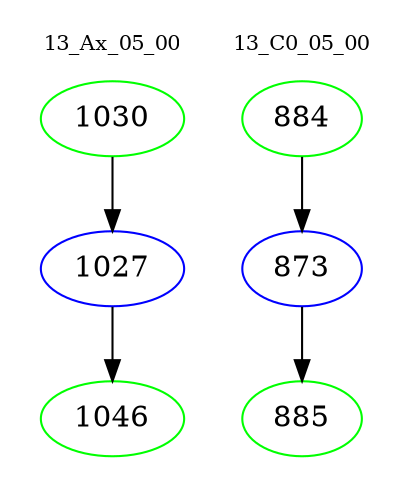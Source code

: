 digraph{
subgraph cluster_0 {
color = white
label = "13_Ax_05_00";
fontsize=10;
T0_1030 [label="1030", color="green"]
T0_1030 -> T0_1027 [color="black"]
T0_1027 [label="1027", color="blue"]
T0_1027 -> T0_1046 [color="black"]
T0_1046 [label="1046", color="green"]
}
subgraph cluster_1 {
color = white
label = "13_C0_05_00";
fontsize=10;
T1_884 [label="884", color="green"]
T1_884 -> T1_873 [color="black"]
T1_873 [label="873", color="blue"]
T1_873 -> T1_885 [color="black"]
T1_885 [label="885", color="green"]
}
}
